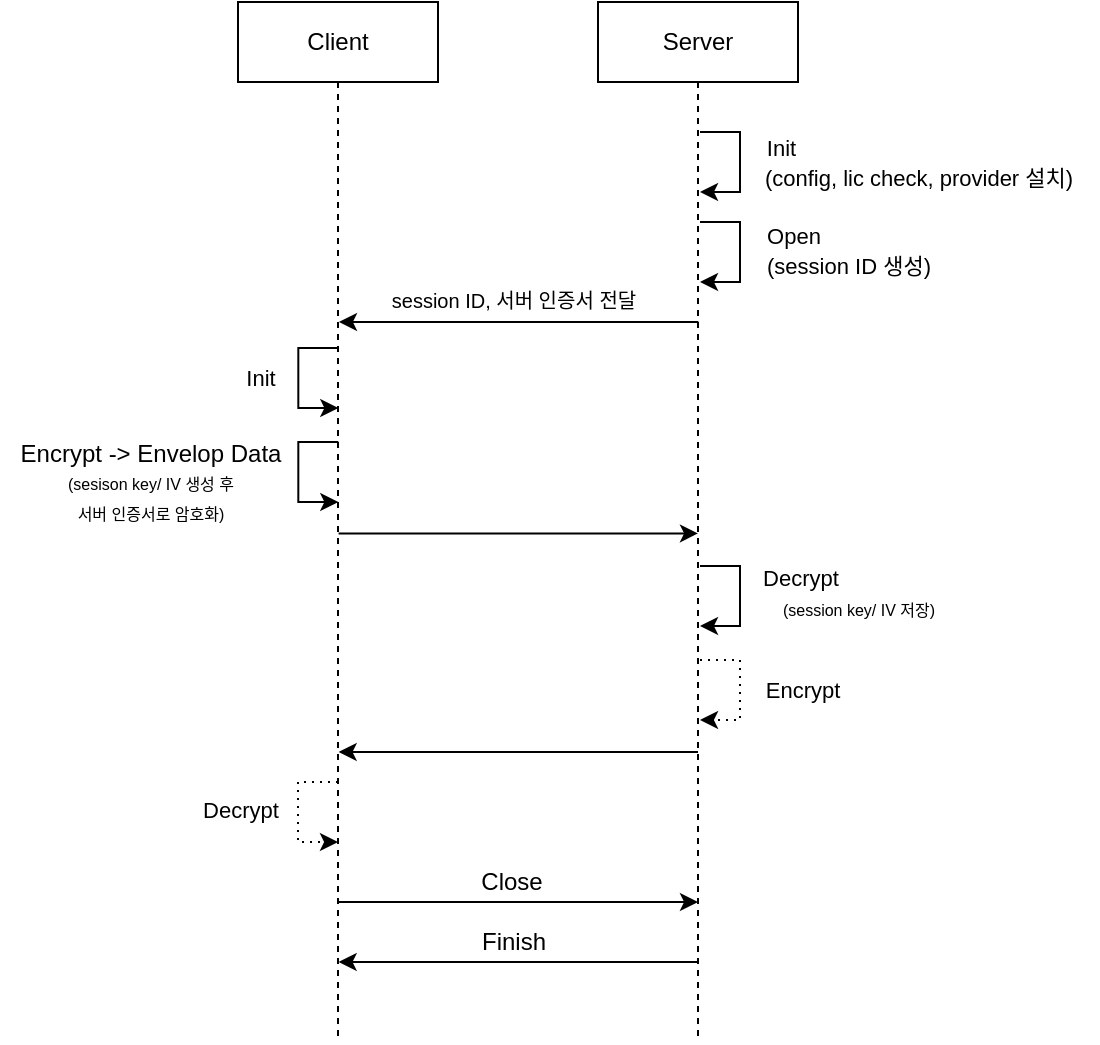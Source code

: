 <mxfile version="21.5.2" type="github">
  <diagram name="Page-1" id="2YBvvXClWsGukQMizWep">
    <mxGraphModel dx="1520" dy="320" grid="1" gridSize="10" guides="1" tooltips="1" connect="1" arrows="1" fold="1" page="1" pageScale="1" pageWidth="850" pageHeight="1100" math="0" shadow="0">
      <root>
        <mxCell id="0" />
        <mxCell id="1" parent="0" />
        <mxCell id="aM9ryv3xv72pqoxQDRHE-1" value="Client" style="shape=umlLifeline;perimeter=lifelinePerimeter;whiteSpace=wrap;html=1;container=0;dropTarget=0;collapsible=0;recursiveResize=0;outlineConnect=0;portConstraint=eastwest;newEdgeStyle={&quot;edgeStyle&quot;:&quot;elbowEdgeStyle&quot;,&quot;elbow&quot;:&quot;vertical&quot;,&quot;curved&quot;:0,&quot;rounded&quot;:0};" parent="1" vertex="1">
          <mxGeometry x="64" y="20" width="100" height="520" as="geometry" />
        </mxCell>
        <mxCell id="aM9ryv3xv72pqoxQDRHE-5" value="Server" style="shape=umlLifeline;perimeter=lifelinePerimeter;whiteSpace=wrap;html=1;container=0;dropTarget=0;collapsible=0;recursiveResize=0;outlineConnect=0;portConstraint=eastwest;newEdgeStyle={&quot;edgeStyle&quot;:&quot;elbowEdgeStyle&quot;,&quot;elbow&quot;:&quot;vertical&quot;,&quot;curved&quot;:0,&quot;rounded&quot;:0};" parent="1" vertex="1">
          <mxGeometry x="244" y="20" width="100" height="520" as="geometry" />
        </mxCell>
        <mxCell id="qnF_YoGQctbGKn9Q77Ay-7" value="&lt;span style=&quot;font-size: 11px;&quot;&gt;Init&amp;nbsp; &amp;nbsp; &amp;nbsp; &amp;nbsp; &amp;nbsp; &amp;nbsp; &amp;nbsp; &amp;nbsp; &amp;nbsp; &amp;nbsp; &amp;nbsp; &amp;nbsp; &amp;nbsp; &amp;nbsp; &amp;nbsp; &amp;nbsp; &amp;nbsp; &amp;nbsp; &amp;nbsp; &amp;nbsp; &amp;nbsp; &amp;nbsp; &amp;nbsp;&lt;br&gt;(config, lic check, provider 설치)&lt;br&gt;&lt;/span&gt;" style="text;html=1;align=center;verticalAlign=middle;resizable=0;points=[];autosize=1;strokeColor=none;fillColor=none;" parent="1" vertex="1">
          <mxGeometry x="314" y="80" width="180" height="40" as="geometry" />
        </mxCell>
        <mxCell id="s-tgZXbwLpnM8gKIJpUk-3" value="" style="endArrow=classic;html=1;rounded=0;" parent="1" edge="1">
          <mxGeometry width="50" height="50" relative="1" as="geometry">
            <mxPoint x="295" y="85" as="sourcePoint" />
            <mxPoint x="295" y="115" as="targetPoint" />
            <Array as="points">
              <mxPoint x="315" y="85" />
              <mxPoint x="315" y="115" />
            </Array>
          </mxGeometry>
        </mxCell>
        <mxCell id="s-tgZXbwLpnM8gKIJpUk-5" value="" style="endArrow=classic;html=1;rounded=0;" parent="1" edge="1">
          <mxGeometry width="50" height="50" relative="1" as="geometry">
            <mxPoint x="294.17" y="180" as="sourcePoint" />
            <mxPoint x="114.48" y="180" as="targetPoint" />
          </mxGeometry>
        </mxCell>
        <UserObject label="&lt;font style=&quot;font-size: 10px;&quot;&gt;session ID, 서버 인증서 전달&lt;/font&gt;" placeholders="1" name="Variable" id="s-tgZXbwLpnM8gKIJpUk-11">
          <mxCell style="text;html=1;strokeColor=none;fillColor=none;align=center;verticalAlign=middle;whiteSpace=wrap;overflow=hidden;" parent="1" vertex="1">
            <mxGeometry x="107" y="159" width="190" height="20" as="geometry" />
          </mxCell>
        </UserObject>
        <mxCell id="s-tgZXbwLpnM8gKIJpUk-12" value="" style="endArrow=classic;html=1;rounded=0;" parent="1" edge="1">
          <mxGeometry width="50" height="50" relative="1" as="geometry">
            <mxPoint x="114.16" y="193" as="sourcePoint" />
            <mxPoint x="114.16" y="223" as="targetPoint" />
            <Array as="points">
              <mxPoint x="94.16" y="193" />
              <mxPoint x="94.16" y="223" />
            </Array>
          </mxGeometry>
        </mxCell>
        <mxCell id="s-tgZXbwLpnM8gKIJpUk-13" value="&lt;span style=&quot;font-size: 11px;&quot;&gt;Init&lt;br&gt;&lt;/span&gt;" style="text;html=1;align=center;verticalAlign=middle;resizable=0;points=[];autosize=1;strokeColor=none;fillColor=none;" parent="1" vertex="1">
          <mxGeometry x="55" y="193" width="40" height="30" as="geometry" />
        </mxCell>
        <mxCell id="s-tgZXbwLpnM8gKIJpUk-22" value="&lt;span style=&quot;font-size: 11px;&quot;&gt;Decrypt&lt;br&gt;&lt;/span&gt;" style="text;html=1;align=center;verticalAlign=middle;resizable=0;points=[];autosize=1;strokeColor=none;fillColor=none;" parent="1" vertex="1">
          <mxGeometry x="35" y="409" width="60" height="30" as="geometry" />
        </mxCell>
        <mxCell id="s-tgZXbwLpnM8gKIJpUk-25" value="" style="endArrow=classic;html=1;rounded=0;" parent="1" edge="1">
          <mxGeometry width="50" height="50" relative="1" as="geometry">
            <mxPoint x="294.0" y="500" as="sourcePoint" />
            <mxPoint x="114.31" y="500" as="targetPoint" />
            <Array as="points">
              <mxPoint x="206.99" y="500" />
            </Array>
          </mxGeometry>
        </mxCell>
        <UserObject label="Finish" placeholders="1" name="Variable" id="s-tgZXbwLpnM8gKIJpUk-26">
          <mxCell style="text;html=1;strokeColor=none;fillColor=none;align=center;verticalAlign=middle;whiteSpace=wrap;overflow=hidden;" parent="1" vertex="1">
            <mxGeometry x="158.5" y="480" width="85.66" height="20" as="geometry" />
          </mxCell>
        </UserObject>
        <mxCell id="oceLCw-vA89sq_wsJkHA-1" value="&lt;span style=&quot;font-size: 11px;&quot;&gt;Open&amp;nbsp; &amp;nbsp; &amp;nbsp; &amp;nbsp; &amp;nbsp; &amp;nbsp; &amp;nbsp; &amp;nbsp; &amp;nbsp;&amp;nbsp;&lt;br&gt;(session ID 생성)&lt;br&gt;&lt;/span&gt;" style="text;html=1;align=center;verticalAlign=middle;resizable=0;points=[];autosize=1;strokeColor=none;fillColor=none;" vertex="1" parent="1">
          <mxGeometry x="314" y="124" width="110" height="40" as="geometry" />
        </mxCell>
        <mxCell id="oceLCw-vA89sq_wsJkHA-2" value="" style="endArrow=classic;html=1;rounded=0;" edge="1" parent="1">
          <mxGeometry width="50" height="50" relative="1" as="geometry">
            <mxPoint x="295" y="130" as="sourcePoint" />
            <mxPoint x="295" y="160" as="targetPoint" />
            <Array as="points">
              <mxPoint x="315" y="130" />
              <mxPoint x="315" y="160" />
            </Array>
          </mxGeometry>
        </mxCell>
        <mxCell id="oceLCw-vA89sq_wsJkHA-6" value="" style="endArrow=classic;html=1;rounded=0;" edge="1" parent="1">
          <mxGeometry width="50" height="50" relative="1" as="geometry">
            <mxPoint x="114.31" y="285.71" as="sourcePoint" />
            <mxPoint x="294" y="285.71" as="targetPoint" />
            <Array as="points">
              <mxPoint x="200.5" y="285.71" />
            </Array>
          </mxGeometry>
        </mxCell>
        <mxCell id="oceLCw-vA89sq_wsJkHA-7" value="&lt;span style=&quot;font-size: 11px;&quot;&gt;Decrypt&amp;nbsp; &amp;nbsp; &amp;nbsp; &amp;nbsp; &amp;nbsp; &amp;nbsp; &amp;nbsp; &amp;nbsp; &amp;nbsp; &amp;nbsp;&lt;/span&gt;&lt;br&gt;&lt;font style=&quot;font-size: 8px;&quot;&gt;(session key/ IV 저장)&lt;/font&gt;" style="text;html=1;align=center;verticalAlign=middle;resizable=0;points=[];autosize=1;strokeColor=none;fillColor=none;" vertex="1" parent="1">
          <mxGeometry x="314" y="295" width="120" height="40" as="geometry" />
        </mxCell>
        <mxCell id="oceLCw-vA89sq_wsJkHA-8" value="" style="endArrow=classic;html=1;rounded=0;" edge="1" parent="1">
          <mxGeometry width="50" height="50" relative="1" as="geometry">
            <mxPoint x="295" y="302" as="sourcePoint" />
            <mxPoint x="295" y="332" as="targetPoint" />
            <Array as="points">
              <mxPoint x="315" y="302" />
              <mxPoint x="315" y="332" />
            </Array>
          </mxGeometry>
        </mxCell>
        <mxCell id="oceLCw-vA89sq_wsJkHA-13" value="" style="endArrow=classic;html=1;rounded=0;" edge="1" parent="1">
          <mxGeometry width="50" height="50" relative="1" as="geometry">
            <mxPoint x="114.31" y="470.0" as="sourcePoint" />
            <mxPoint x="294.0" y="470.0" as="targetPoint" />
            <Array as="points">
              <mxPoint x="200.5" y="470" />
            </Array>
          </mxGeometry>
        </mxCell>
        <UserObject label="Close" placeholders="1" name="Variable" id="oceLCw-vA89sq_wsJkHA-14">
          <mxCell style="text;html=1;strokeColor=none;fillColor=none;align=center;verticalAlign=middle;whiteSpace=wrap;overflow=hidden;" vertex="1" parent="1">
            <mxGeometry x="161.16" y="450" width="80" height="20" as="geometry" />
          </mxCell>
        </UserObject>
        <mxCell id="oceLCw-vA89sq_wsJkHA-15" value="" style="endArrow=classic;html=1;rounded=0;dashed=1;dashPattern=1 3;" edge="1" parent="1">
          <mxGeometry width="50" height="50" relative="1" as="geometry">
            <mxPoint x="114" y="410" as="sourcePoint" />
            <mxPoint x="114" y="440" as="targetPoint" />
            <Array as="points">
              <mxPoint x="94" y="410" />
              <mxPoint x="94" y="440" />
            </Array>
          </mxGeometry>
        </mxCell>
        <mxCell id="oceLCw-vA89sq_wsJkHA-16" value="" style="endArrow=classic;html=1;rounded=0;" edge="1" parent="1">
          <mxGeometry width="50" height="50" relative="1" as="geometry">
            <mxPoint x="114.16" y="240" as="sourcePoint" />
            <mxPoint x="114.16" y="270" as="targetPoint" />
            <Array as="points">
              <mxPoint x="94.16" y="240" />
              <mxPoint x="94.16" y="270" />
            </Array>
          </mxGeometry>
        </mxCell>
        <mxCell id="oceLCw-vA89sq_wsJkHA-17" value="Encrypt -&amp;gt; Envelop Data&lt;br&gt;&lt;font style=&quot;font-size: 8px;&quot;&gt;(sesison key/ IV 생성 후 &lt;br&gt;서버 인증서로 암호화)&lt;/font&gt;&lt;span style=&quot;font-size: 11px;&quot;&gt;&lt;br&gt;&lt;/span&gt;" style="text;html=1;align=center;verticalAlign=middle;resizable=0;points=[];autosize=1;strokeColor=none;fillColor=none;" vertex="1" parent="1">
          <mxGeometry x="-55" y="230" width="150" height="60" as="geometry" />
        </mxCell>
        <mxCell id="oceLCw-vA89sq_wsJkHA-18" value="&lt;span style=&quot;font-size: 11px;&quot;&gt;Encrypt&lt;br&gt;&lt;/span&gt;" style="text;html=1;align=center;verticalAlign=middle;resizable=0;points=[];autosize=1;strokeColor=none;fillColor=none;" vertex="1" parent="1">
          <mxGeometry x="316" y="349" width="60" height="30" as="geometry" />
        </mxCell>
        <mxCell id="oceLCw-vA89sq_wsJkHA-19" value="" style="endArrow=classic;html=1;rounded=0;dashed=1;dashPattern=1 3;" edge="1" parent="1">
          <mxGeometry width="50" height="50" relative="1" as="geometry">
            <mxPoint x="295" y="349" as="sourcePoint" />
            <mxPoint x="295" y="379" as="targetPoint" />
            <Array as="points">
              <mxPoint x="315" y="349" />
              <mxPoint x="315" y="379" />
            </Array>
          </mxGeometry>
        </mxCell>
        <mxCell id="oceLCw-vA89sq_wsJkHA-20" value="" style="endArrow=classic;html=1;rounded=0;" edge="1" parent="1">
          <mxGeometry width="50" height="50" relative="1" as="geometry">
            <mxPoint x="294.0" y="395.0" as="sourcePoint" />
            <mxPoint x="114.31" y="395.0" as="targetPoint" />
          </mxGeometry>
        </mxCell>
      </root>
    </mxGraphModel>
  </diagram>
</mxfile>
